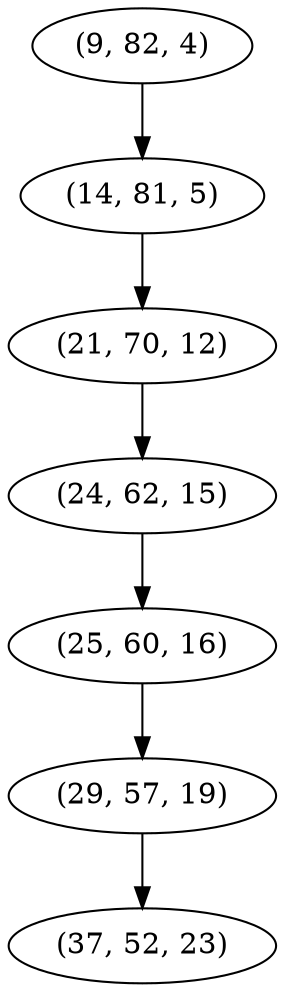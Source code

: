 digraph tree {
    "(9, 82, 4)";
    "(14, 81, 5)";
    "(21, 70, 12)";
    "(24, 62, 15)";
    "(25, 60, 16)";
    "(29, 57, 19)";
    "(37, 52, 23)";
    "(9, 82, 4)" -> "(14, 81, 5)";
    "(14, 81, 5)" -> "(21, 70, 12)";
    "(21, 70, 12)" -> "(24, 62, 15)";
    "(24, 62, 15)" -> "(25, 60, 16)";
    "(25, 60, 16)" -> "(29, 57, 19)";
    "(29, 57, 19)" -> "(37, 52, 23)";
}
